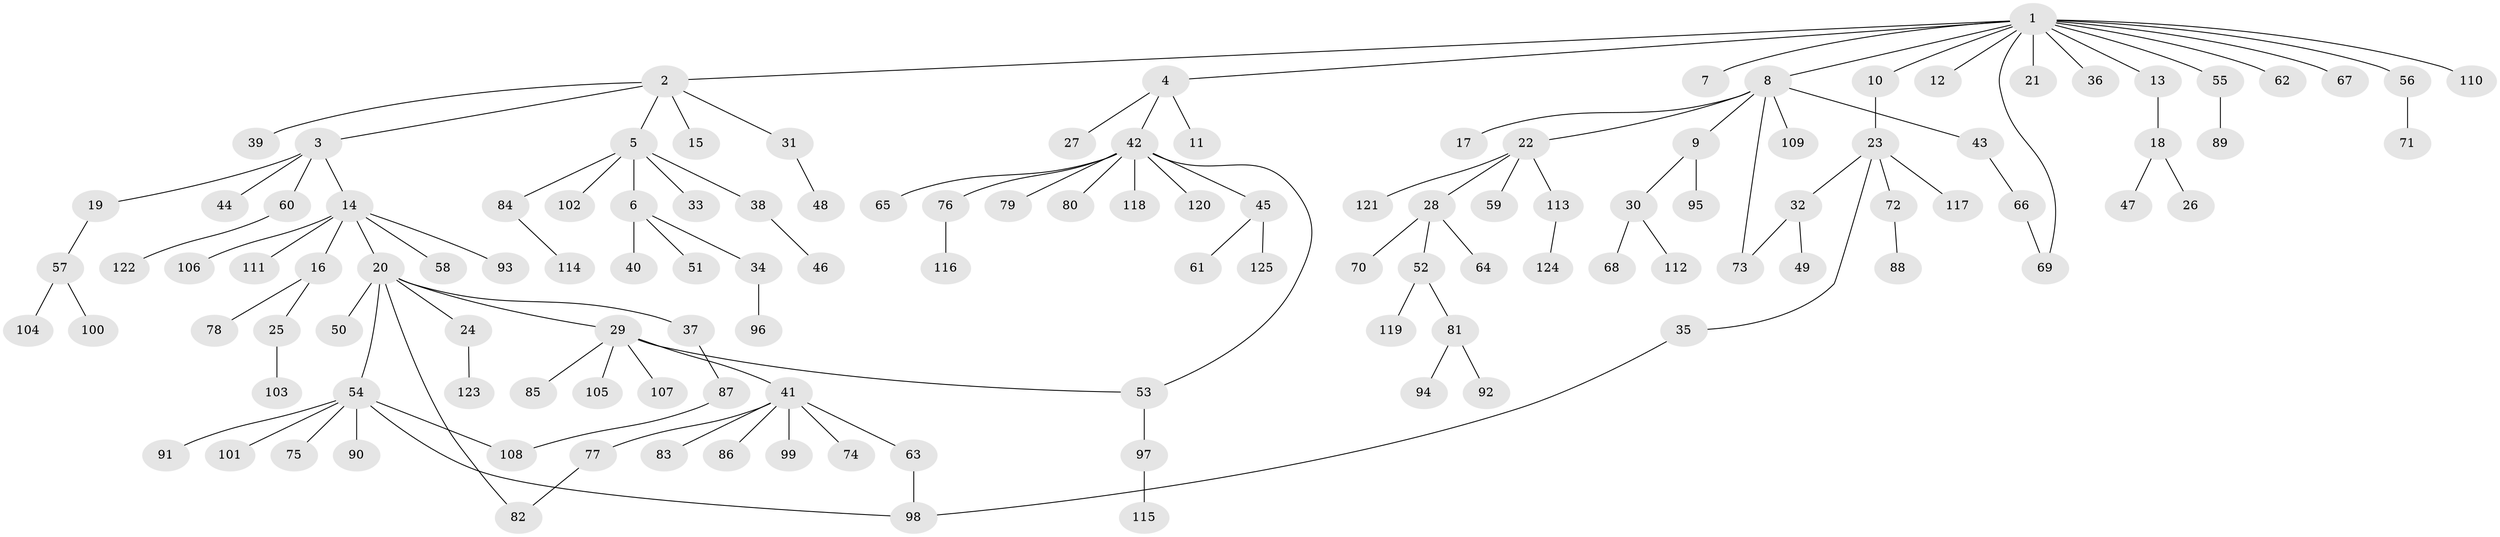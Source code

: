 // coarse degree distribution, {15: 0.010752688172043012, 5: 0.043010752688172046, 11: 0.010752688172043012, 4: 0.043010752688172046, 1: 0.6129032258064516, 7: 0.010752688172043012, 2: 0.1935483870967742, 3: 0.043010752688172046, 12: 0.010752688172043012, 6: 0.021505376344086023}
// Generated by graph-tools (version 1.1) at 2025/23/03/03/25 07:23:54]
// undirected, 125 vertices, 131 edges
graph export_dot {
graph [start="1"]
  node [color=gray90,style=filled];
  1;
  2;
  3;
  4;
  5;
  6;
  7;
  8;
  9;
  10;
  11;
  12;
  13;
  14;
  15;
  16;
  17;
  18;
  19;
  20;
  21;
  22;
  23;
  24;
  25;
  26;
  27;
  28;
  29;
  30;
  31;
  32;
  33;
  34;
  35;
  36;
  37;
  38;
  39;
  40;
  41;
  42;
  43;
  44;
  45;
  46;
  47;
  48;
  49;
  50;
  51;
  52;
  53;
  54;
  55;
  56;
  57;
  58;
  59;
  60;
  61;
  62;
  63;
  64;
  65;
  66;
  67;
  68;
  69;
  70;
  71;
  72;
  73;
  74;
  75;
  76;
  77;
  78;
  79;
  80;
  81;
  82;
  83;
  84;
  85;
  86;
  87;
  88;
  89;
  90;
  91;
  92;
  93;
  94;
  95;
  96;
  97;
  98;
  99;
  100;
  101;
  102;
  103;
  104;
  105;
  106;
  107;
  108;
  109;
  110;
  111;
  112;
  113;
  114;
  115;
  116;
  117;
  118;
  119;
  120;
  121;
  122;
  123;
  124;
  125;
  1 -- 2;
  1 -- 4;
  1 -- 7;
  1 -- 8;
  1 -- 10;
  1 -- 12;
  1 -- 13;
  1 -- 21;
  1 -- 36;
  1 -- 55;
  1 -- 56;
  1 -- 62;
  1 -- 67;
  1 -- 69;
  1 -- 110;
  2 -- 3;
  2 -- 5;
  2 -- 15;
  2 -- 31;
  2 -- 39;
  3 -- 14;
  3 -- 19;
  3 -- 44;
  3 -- 60;
  4 -- 11;
  4 -- 27;
  4 -- 42;
  5 -- 6;
  5 -- 33;
  5 -- 38;
  5 -- 84;
  5 -- 102;
  6 -- 34;
  6 -- 40;
  6 -- 51;
  8 -- 9;
  8 -- 17;
  8 -- 22;
  8 -- 43;
  8 -- 73;
  8 -- 109;
  9 -- 30;
  9 -- 95;
  10 -- 23;
  13 -- 18;
  14 -- 16;
  14 -- 20;
  14 -- 58;
  14 -- 93;
  14 -- 106;
  14 -- 111;
  16 -- 25;
  16 -- 78;
  18 -- 26;
  18 -- 47;
  19 -- 57;
  20 -- 24;
  20 -- 29;
  20 -- 37;
  20 -- 50;
  20 -- 54;
  20 -- 82;
  22 -- 28;
  22 -- 59;
  22 -- 113;
  22 -- 121;
  23 -- 32;
  23 -- 35;
  23 -- 72;
  23 -- 117;
  24 -- 123;
  25 -- 103;
  28 -- 52;
  28 -- 64;
  28 -- 70;
  29 -- 41;
  29 -- 53;
  29 -- 85;
  29 -- 105;
  29 -- 107;
  30 -- 68;
  30 -- 112;
  31 -- 48;
  32 -- 49;
  32 -- 73;
  34 -- 96;
  35 -- 98;
  37 -- 87;
  38 -- 46;
  41 -- 63;
  41 -- 74;
  41 -- 77;
  41 -- 83;
  41 -- 86;
  41 -- 99;
  42 -- 45;
  42 -- 53;
  42 -- 65;
  42 -- 76;
  42 -- 79;
  42 -- 80;
  42 -- 118;
  42 -- 120;
  43 -- 66;
  45 -- 61;
  45 -- 125;
  52 -- 81;
  52 -- 119;
  53 -- 97;
  54 -- 75;
  54 -- 90;
  54 -- 91;
  54 -- 98;
  54 -- 101;
  54 -- 108;
  55 -- 89;
  56 -- 71;
  57 -- 100;
  57 -- 104;
  60 -- 122;
  63 -- 98;
  66 -- 69;
  72 -- 88;
  76 -- 116;
  77 -- 82;
  81 -- 92;
  81 -- 94;
  84 -- 114;
  87 -- 108;
  97 -- 115;
  113 -- 124;
}
